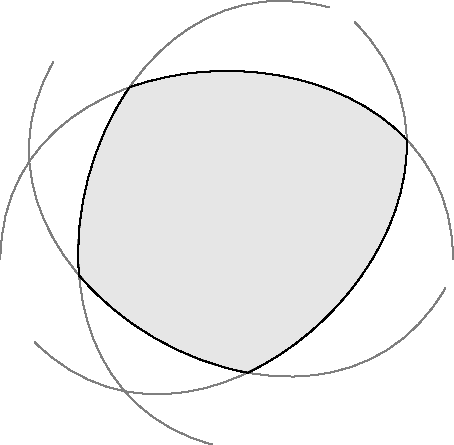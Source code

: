 size(8cm,0);

path a,b,c,d;
a = (-1,-.2){up} .. tension 1.2 .. (1,-.2){down};
transform r90=rotate(75);
b = r90*a;
c = r90*b;
d = r90*c;
path bound=buildcycle(a,b,c,d);
fill(bound, lightgrey);
draw(a^^b^^c^^d,grey);
draw(bound);